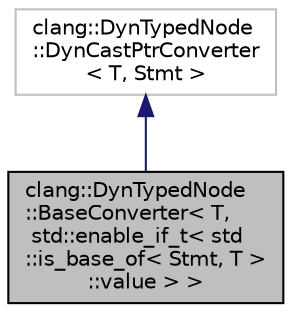 digraph "clang::DynTypedNode::BaseConverter&lt; T, std::enable_if_t&lt; std::is_base_of&lt; Stmt, T &gt;::value &gt; &gt;"
{
 // LATEX_PDF_SIZE
  bgcolor="transparent";
  edge [fontname="Helvetica",fontsize="10",labelfontname="Helvetica",labelfontsize="10"];
  node [fontname="Helvetica",fontsize="10",shape=record];
  Node1 [label="clang::DynTypedNode\l::BaseConverter\< T,\l std::enable_if_t\< std\l::is_base_of\< Stmt, T \>\l::value \> \>",height=0.2,width=0.4,color="black", fillcolor="grey75", style="filled", fontcolor="black",tooltip=" "];
  Node2 -> Node1 [dir="back",color="midnightblue",fontsize="10",style="solid",fontname="Helvetica"];
  Node2 [label="clang::DynTypedNode\l::DynCastPtrConverter\l\< T, Stmt \>",height=0.2,width=0.4,color="grey75",tooltip="Converter that uses dyn_cast<T> from a stored BaseT*."];
}
